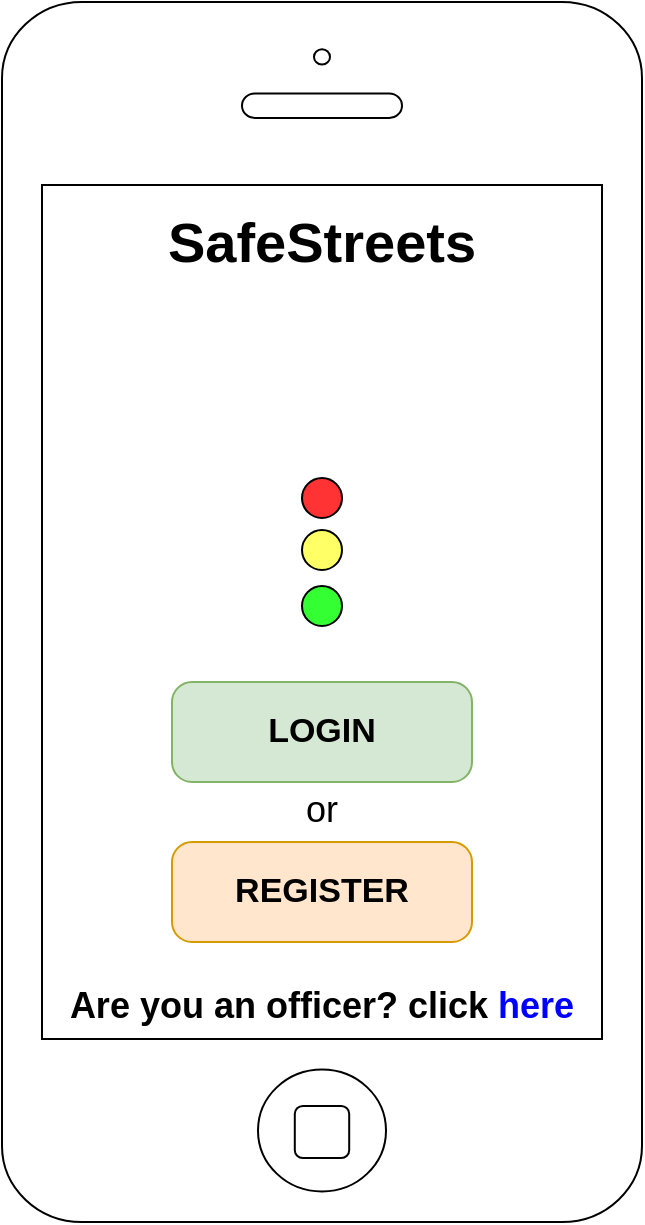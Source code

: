 <mxfile version="12.1.3" type="device" pages="1"><diagram id="9A_WMLsam9mDan9zznJi" name="Page-1"><mxGraphModel dx="1296" dy="1486" grid="1" gridSize="10" guides="1" tooltips="1" connect="1" arrows="1" fold="1" page="1" pageScale="1" pageWidth="1169" pageHeight="827" math="0" shadow="0"><root><mxCell id="0"/><mxCell id="1" parent="0"/><mxCell id="2D2owbfq9zRsvwBRL95P-1" value="" style="html=1;verticalLabelPosition=bottom;labelBackgroundColor=#ffffff;verticalAlign=top;shadow=0;dashed=0;strokeWidth=1;shape=mxgraph.ios7.misc.iphone;gradientColor=none;fillColor=#FFFFFF;" vertex="1" parent="1"><mxGeometry x="320" y="-90" width="320" height="610" as="geometry"/></mxCell><mxCell id="2D2owbfq9zRsvwBRL95P-2" value="SafeStreets" style="text;html=1;strokeColor=none;fillColor=none;align=center;verticalAlign=middle;whiteSpace=wrap;rounded=0;fontStyle=1;fontSize=28;" vertex="1" parent="1"><mxGeometry x="340" width="280" height="60" as="geometry"/></mxCell><mxCell id="2D2owbfq9zRsvwBRL95P-3" value="LOGIN" style="strokeWidth=1;shadow=0;dashed=0;align=center;html=1;shape=mxgraph.mockup.buttons.button;strokeColor=#82b366;mainText=;buttonStyle=round;fontSize=17;fontStyle=1;fillColor=#d5e8d4;whiteSpace=wrap;" vertex="1" parent="1"><mxGeometry x="405" y="250" width="150" height="50" as="geometry"/></mxCell><mxCell id="2D2owbfq9zRsvwBRL95P-4" value="REGISTER" style="strokeWidth=1;shadow=0;dashed=0;align=center;html=1;shape=mxgraph.mockup.buttons.button;strokeColor=#d79b00;mainText=;buttonStyle=round;fontSize=17;fontStyle=1;fillColor=#ffe6cc;whiteSpace=wrap;" vertex="1" parent="1"><mxGeometry x="405" y="330" width="150" height="50" as="geometry"/></mxCell><mxCell id="2D2owbfq9zRsvwBRL95P-5" value="&lt;font style=&quot;font-size: 18px&quot;&gt;or&lt;/font&gt;" style="text;html=1;strokeColor=none;fillColor=none;align=center;verticalAlign=middle;whiteSpace=wrap;rounded=0;fontSize=28;" vertex="1" parent="1"><mxGeometry x="460" y="300" width="40" height="20" as="geometry"/></mxCell><mxCell id="2D2owbfq9zRsvwBRL95P-6" value="" style="shape=image;html=1;verticalAlign=top;verticalLabelPosition=bottom;labelBackgroundColor=#ffffff;imageAspect=0;aspect=fixed;image=https://cdn0.iconfinder.com/data/icons/users-android-l-lollipop-icon-pack/24/police-128.png;fillColor=#FFFFFF;gradientColor=none;fontSize=28;" vertex="1" parent="1"><mxGeometry x="430" y="40" width="100" height="100" as="geometry"/></mxCell><mxCell id="2D2owbfq9zRsvwBRL95P-7" value="" style="shape=image;html=1;verticalAlign=top;verticalLabelPosition=bottom;labelBackgroundColor=#ffffff;imageAspect=0;aspect=fixed;image=https://cdn2.iconfinder.com/data/icons/vehicles-7/24/vehicles-25-128.png;fillColor=#FFFFFF;gradientColor=none;fontSize=23;imageBackground=none;" vertex="1" parent="1"><mxGeometry x="426" y="130" width="108" height="108" as="geometry"/></mxCell><mxCell id="2D2owbfq9zRsvwBRL95P-8" value="" style="ellipse;whiteSpace=wrap;html=1;aspect=fixed;fillColor=#FF3333;gradientColor=none;fontSize=23;" vertex="1" parent="1"><mxGeometry x="470" y="148" width="20" height="20" as="geometry"/></mxCell><mxCell id="2D2owbfq9zRsvwBRL95P-9" value="" style="ellipse;whiteSpace=wrap;html=1;aspect=fixed;fillColor=#FFFF66;gradientColor=none;fontSize=23;" vertex="1" parent="1"><mxGeometry x="470" y="174" width="20" height="20" as="geometry"/></mxCell><mxCell id="2D2owbfq9zRsvwBRL95P-10" value="" style="ellipse;whiteSpace=wrap;html=1;aspect=fixed;fillColor=#33FF33;gradientColor=none;fontSize=23;" vertex="1" parent="1"><mxGeometry x="470" y="202" width="20" height="20" as="geometry"/></mxCell><mxCell id="2D2owbfq9zRsvwBRL95P-11" value="&lt;font style=&quot;font-size: 18px&quot;&gt;&lt;b&gt;Are you an officer? click &lt;font color=&quot;#0000ff&quot;&gt;here&lt;/font&gt;&lt;/b&gt;&lt;/font&gt;" style="text;html=1;strokeColor=none;fillColor=none;align=center;verticalAlign=middle;whiteSpace=wrap;rounded=0;fontSize=23;" vertex="1" parent="1"><mxGeometry x="340" y="400" width="280" height="20" as="geometry"/></mxCell></root></mxGraphModel></diagram></mxfile>